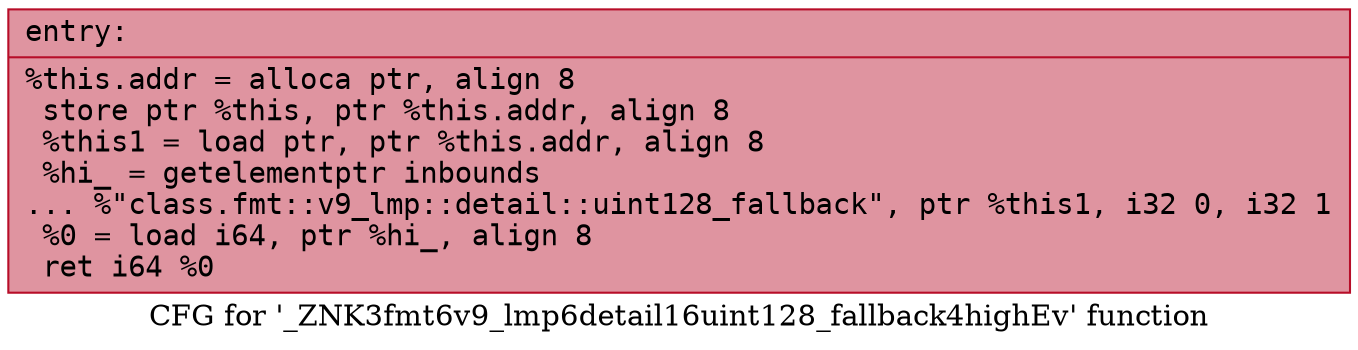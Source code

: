 digraph "CFG for '_ZNK3fmt6v9_lmp6detail16uint128_fallback4highEv' function" {
	label="CFG for '_ZNK3fmt6v9_lmp6detail16uint128_fallback4highEv' function";

	Node0x55fec2fe9f70 [shape=record,color="#b70d28ff", style=filled, fillcolor="#b70d2870" fontname="Courier",label="{entry:\l|  %this.addr = alloca ptr, align 8\l  store ptr %this, ptr %this.addr, align 8\l  %this1 = load ptr, ptr %this.addr, align 8\l  %hi_ = getelementptr inbounds\l... %\"class.fmt::v9_lmp::detail::uint128_fallback\", ptr %this1, i32 0, i32 1\l  %0 = load i64, ptr %hi_, align 8\l  ret i64 %0\l}"];
}
